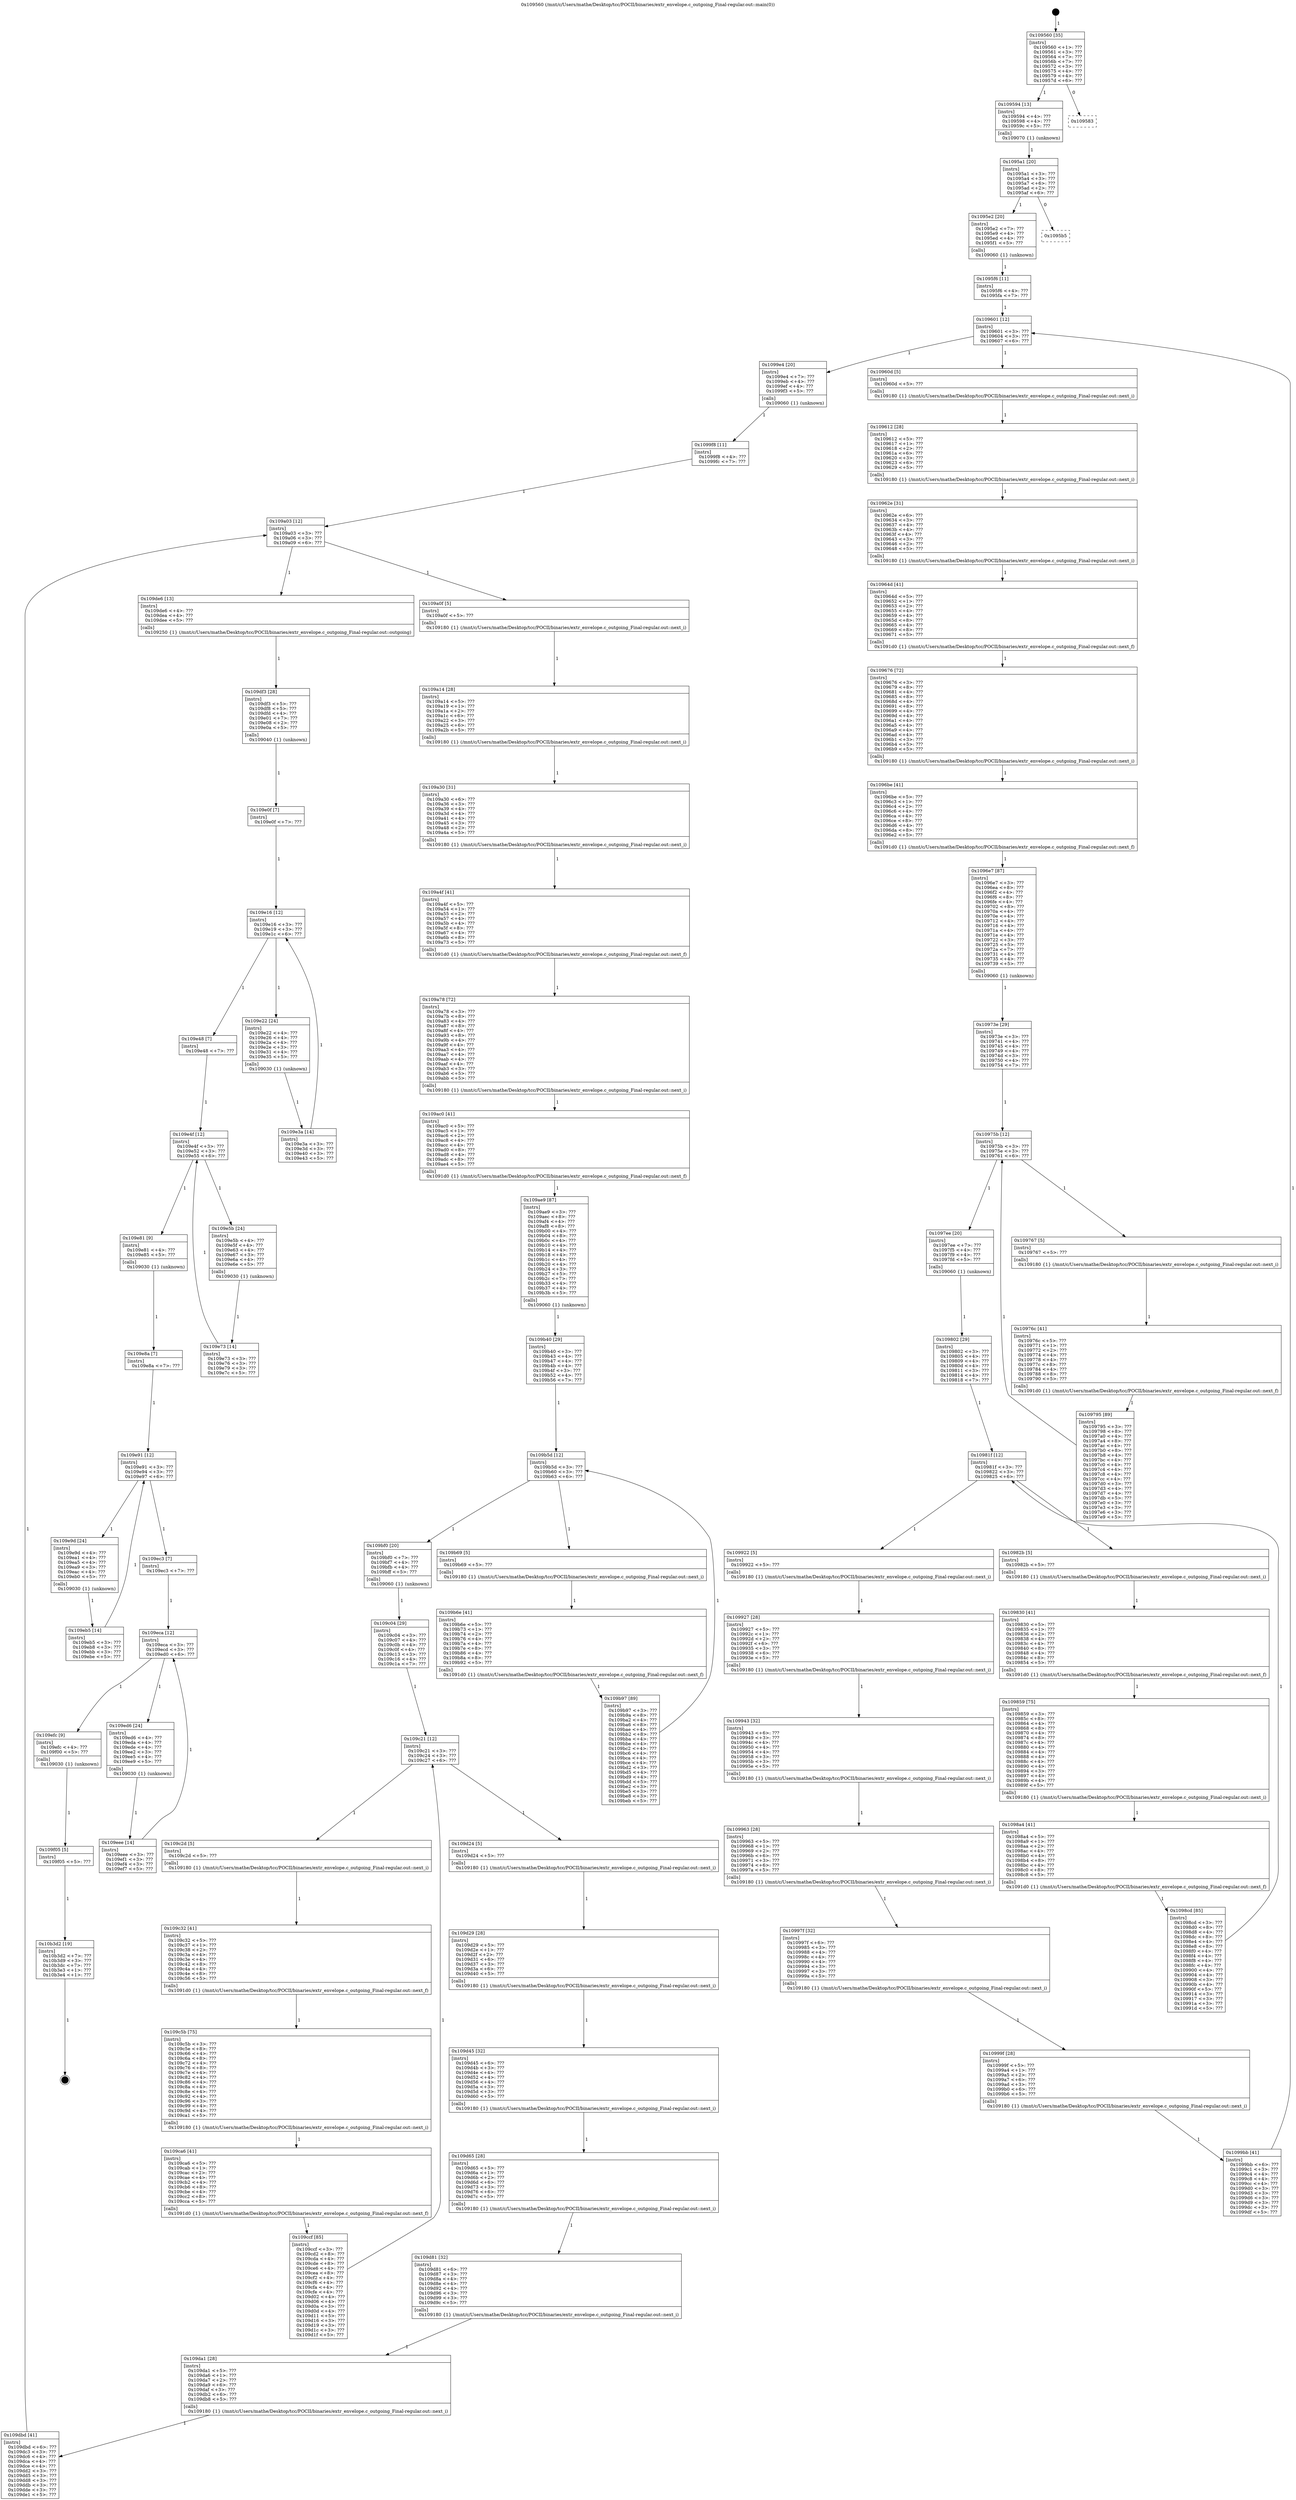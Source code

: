 digraph "0x109560" {
  label = "0x109560 (/mnt/c/Users/mathe/Desktop/tcc/POCII/binaries/extr_envelope.c_outgoing_Final-regular.out::main(0))"
  labelloc = "t"
  node[shape=record]

  Entry [label="",width=0.3,height=0.3,shape=circle,fillcolor=black,style=filled]
  "0x109560" [label="{
     0x109560 [35]\l
     | [instrs]\l
     &nbsp;&nbsp;0x109560 \<+1\>: ???\l
     &nbsp;&nbsp;0x109561 \<+3\>: ???\l
     &nbsp;&nbsp;0x109564 \<+7\>: ???\l
     &nbsp;&nbsp;0x10956b \<+7\>: ???\l
     &nbsp;&nbsp;0x109572 \<+3\>: ???\l
     &nbsp;&nbsp;0x109575 \<+4\>: ???\l
     &nbsp;&nbsp;0x109579 \<+4\>: ???\l
     &nbsp;&nbsp;0x10957d \<+6\>: ???\l
  }"]
  "0x109594" [label="{
     0x109594 [13]\l
     | [instrs]\l
     &nbsp;&nbsp;0x109594 \<+4\>: ???\l
     &nbsp;&nbsp;0x109598 \<+4\>: ???\l
     &nbsp;&nbsp;0x10959c \<+5\>: ???\l
     | [calls]\l
     &nbsp;&nbsp;0x109070 \{1\} (unknown)\l
  }"]
  "0x109583" [label="{
     0x109583\l
  }", style=dashed]
  "0x1095a1" [label="{
     0x1095a1 [20]\l
     | [instrs]\l
     &nbsp;&nbsp;0x1095a1 \<+3\>: ???\l
     &nbsp;&nbsp;0x1095a4 \<+3\>: ???\l
     &nbsp;&nbsp;0x1095a7 \<+6\>: ???\l
     &nbsp;&nbsp;0x1095ad \<+2\>: ???\l
     &nbsp;&nbsp;0x1095af \<+6\>: ???\l
  }"]
  "0x1095e2" [label="{
     0x1095e2 [20]\l
     | [instrs]\l
     &nbsp;&nbsp;0x1095e2 \<+7\>: ???\l
     &nbsp;&nbsp;0x1095e9 \<+4\>: ???\l
     &nbsp;&nbsp;0x1095ed \<+4\>: ???\l
     &nbsp;&nbsp;0x1095f1 \<+5\>: ???\l
     | [calls]\l
     &nbsp;&nbsp;0x109060 \{1\} (unknown)\l
  }"]
  "0x1095b5" [label="{
     0x1095b5\l
  }", style=dashed]
  "0x109601" [label="{
     0x109601 [12]\l
     | [instrs]\l
     &nbsp;&nbsp;0x109601 \<+3\>: ???\l
     &nbsp;&nbsp;0x109604 \<+3\>: ???\l
     &nbsp;&nbsp;0x109607 \<+6\>: ???\l
  }"]
  "0x1099e4" [label="{
     0x1099e4 [20]\l
     | [instrs]\l
     &nbsp;&nbsp;0x1099e4 \<+7\>: ???\l
     &nbsp;&nbsp;0x1099eb \<+4\>: ???\l
     &nbsp;&nbsp;0x1099ef \<+4\>: ???\l
     &nbsp;&nbsp;0x1099f3 \<+5\>: ???\l
     | [calls]\l
     &nbsp;&nbsp;0x109060 \{1\} (unknown)\l
  }"]
  "0x10960d" [label="{
     0x10960d [5]\l
     | [instrs]\l
     &nbsp;&nbsp;0x10960d \<+5\>: ???\l
     | [calls]\l
     &nbsp;&nbsp;0x109180 \{1\} (/mnt/c/Users/mathe/Desktop/tcc/POCII/binaries/extr_envelope.c_outgoing_Final-regular.out::next_i)\l
  }"]
  "0x109612" [label="{
     0x109612 [28]\l
     | [instrs]\l
     &nbsp;&nbsp;0x109612 \<+5\>: ???\l
     &nbsp;&nbsp;0x109617 \<+1\>: ???\l
     &nbsp;&nbsp;0x109618 \<+2\>: ???\l
     &nbsp;&nbsp;0x10961a \<+6\>: ???\l
     &nbsp;&nbsp;0x109620 \<+3\>: ???\l
     &nbsp;&nbsp;0x109623 \<+6\>: ???\l
     &nbsp;&nbsp;0x109629 \<+5\>: ???\l
     | [calls]\l
     &nbsp;&nbsp;0x109180 \{1\} (/mnt/c/Users/mathe/Desktop/tcc/POCII/binaries/extr_envelope.c_outgoing_Final-regular.out::next_i)\l
  }"]
  "0x10962e" [label="{
     0x10962e [31]\l
     | [instrs]\l
     &nbsp;&nbsp;0x10962e \<+6\>: ???\l
     &nbsp;&nbsp;0x109634 \<+3\>: ???\l
     &nbsp;&nbsp;0x109637 \<+4\>: ???\l
     &nbsp;&nbsp;0x10963b \<+4\>: ???\l
     &nbsp;&nbsp;0x10963f \<+4\>: ???\l
     &nbsp;&nbsp;0x109643 \<+3\>: ???\l
     &nbsp;&nbsp;0x109646 \<+2\>: ???\l
     &nbsp;&nbsp;0x109648 \<+5\>: ???\l
     | [calls]\l
     &nbsp;&nbsp;0x109180 \{1\} (/mnt/c/Users/mathe/Desktop/tcc/POCII/binaries/extr_envelope.c_outgoing_Final-regular.out::next_i)\l
  }"]
  "0x10964d" [label="{
     0x10964d [41]\l
     | [instrs]\l
     &nbsp;&nbsp;0x10964d \<+5\>: ???\l
     &nbsp;&nbsp;0x109652 \<+1\>: ???\l
     &nbsp;&nbsp;0x109653 \<+2\>: ???\l
     &nbsp;&nbsp;0x109655 \<+4\>: ???\l
     &nbsp;&nbsp;0x109659 \<+4\>: ???\l
     &nbsp;&nbsp;0x10965d \<+8\>: ???\l
     &nbsp;&nbsp;0x109665 \<+4\>: ???\l
     &nbsp;&nbsp;0x109669 \<+8\>: ???\l
     &nbsp;&nbsp;0x109671 \<+5\>: ???\l
     | [calls]\l
     &nbsp;&nbsp;0x1091d0 \{1\} (/mnt/c/Users/mathe/Desktop/tcc/POCII/binaries/extr_envelope.c_outgoing_Final-regular.out::next_f)\l
  }"]
  "0x109676" [label="{
     0x109676 [72]\l
     | [instrs]\l
     &nbsp;&nbsp;0x109676 \<+3\>: ???\l
     &nbsp;&nbsp;0x109679 \<+8\>: ???\l
     &nbsp;&nbsp;0x109681 \<+4\>: ???\l
     &nbsp;&nbsp;0x109685 \<+8\>: ???\l
     &nbsp;&nbsp;0x10968d \<+4\>: ???\l
     &nbsp;&nbsp;0x109691 \<+8\>: ???\l
     &nbsp;&nbsp;0x109699 \<+4\>: ???\l
     &nbsp;&nbsp;0x10969d \<+4\>: ???\l
     &nbsp;&nbsp;0x1096a1 \<+4\>: ???\l
     &nbsp;&nbsp;0x1096a5 \<+4\>: ???\l
     &nbsp;&nbsp;0x1096a9 \<+4\>: ???\l
     &nbsp;&nbsp;0x1096ad \<+4\>: ???\l
     &nbsp;&nbsp;0x1096b1 \<+3\>: ???\l
     &nbsp;&nbsp;0x1096b4 \<+5\>: ???\l
     &nbsp;&nbsp;0x1096b9 \<+5\>: ???\l
     | [calls]\l
     &nbsp;&nbsp;0x109180 \{1\} (/mnt/c/Users/mathe/Desktop/tcc/POCII/binaries/extr_envelope.c_outgoing_Final-regular.out::next_i)\l
  }"]
  "0x1096be" [label="{
     0x1096be [41]\l
     | [instrs]\l
     &nbsp;&nbsp;0x1096be \<+5\>: ???\l
     &nbsp;&nbsp;0x1096c3 \<+1\>: ???\l
     &nbsp;&nbsp;0x1096c4 \<+2\>: ???\l
     &nbsp;&nbsp;0x1096c6 \<+4\>: ???\l
     &nbsp;&nbsp;0x1096ca \<+4\>: ???\l
     &nbsp;&nbsp;0x1096ce \<+8\>: ???\l
     &nbsp;&nbsp;0x1096d6 \<+4\>: ???\l
     &nbsp;&nbsp;0x1096da \<+8\>: ???\l
     &nbsp;&nbsp;0x1096e2 \<+5\>: ???\l
     | [calls]\l
     &nbsp;&nbsp;0x1091d0 \{1\} (/mnt/c/Users/mathe/Desktop/tcc/POCII/binaries/extr_envelope.c_outgoing_Final-regular.out::next_f)\l
  }"]
  "0x1096e7" [label="{
     0x1096e7 [87]\l
     | [instrs]\l
     &nbsp;&nbsp;0x1096e7 \<+3\>: ???\l
     &nbsp;&nbsp;0x1096ea \<+8\>: ???\l
     &nbsp;&nbsp;0x1096f2 \<+4\>: ???\l
     &nbsp;&nbsp;0x1096f6 \<+8\>: ???\l
     &nbsp;&nbsp;0x1096fe \<+4\>: ???\l
     &nbsp;&nbsp;0x109702 \<+8\>: ???\l
     &nbsp;&nbsp;0x10970a \<+4\>: ???\l
     &nbsp;&nbsp;0x10970e \<+4\>: ???\l
     &nbsp;&nbsp;0x109712 \<+4\>: ???\l
     &nbsp;&nbsp;0x109716 \<+4\>: ???\l
     &nbsp;&nbsp;0x10971a \<+4\>: ???\l
     &nbsp;&nbsp;0x10971e \<+4\>: ???\l
     &nbsp;&nbsp;0x109722 \<+3\>: ???\l
     &nbsp;&nbsp;0x109725 \<+5\>: ???\l
     &nbsp;&nbsp;0x10972a \<+7\>: ???\l
     &nbsp;&nbsp;0x109731 \<+4\>: ???\l
     &nbsp;&nbsp;0x109735 \<+4\>: ???\l
     &nbsp;&nbsp;0x109739 \<+5\>: ???\l
     | [calls]\l
     &nbsp;&nbsp;0x109060 \{1\} (unknown)\l
  }"]
  "0x10975b" [label="{
     0x10975b [12]\l
     | [instrs]\l
     &nbsp;&nbsp;0x10975b \<+3\>: ???\l
     &nbsp;&nbsp;0x10975e \<+3\>: ???\l
     &nbsp;&nbsp;0x109761 \<+6\>: ???\l
  }"]
  "0x1097ee" [label="{
     0x1097ee [20]\l
     | [instrs]\l
     &nbsp;&nbsp;0x1097ee \<+7\>: ???\l
     &nbsp;&nbsp;0x1097f5 \<+4\>: ???\l
     &nbsp;&nbsp;0x1097f9 \<+4\>: ???\l
     &nbsp;&nbsp;0x1097fd \<+5\>: ???\l
     | [calls]\l
     &nbsp;&nbsp;0x109060 \{1\} (unknown)\l
  }"]
  "0x109767" [label="{
     0x109767 [5]\l
     | [instrs]\l
     &nbsp;&nbsp;0x109767 \<+5\>: ???\l
     | [calls]\l
     &nbsp;&nbsp;0x109180 \{1\} (/mnt/c/Users/mathe/Desktop/tcc/POCII/binaries/extr_envelope.c_outgoing_Final-regular.out::next_i)\l
  }"]
  "0x10976c" [label="{
     0x10976c [41]\l
     | [instrs]\l
     &nbsp;&nbsp;0x10976c \<+5\>: ???\l
     &nbsp;&nbsp;0x109771 \<+1\>: ???\l
     &nbsp;&nbsp;0x109772 \<+2\>: ???\l
     &nbsp;&nbsp;0x109774 \<+4\>: ???\l
     &nbsp;&nbsp;0x109778 \<+4\>: ???\l
     &nbsp;&nbsp;0x10977c \<+8\>: ???\l
     &nbsp;&nbsp;0x109784 \<+4\>: ???\l
     &nbsp;&nbsp;0x109788 \<+8\>: ???\l
     &nbsp;&nbsp;0x109790 \<+5\>: ???\l
     | [calls]\l
     &nbsp;&nbsp;0x1091d0 \{1\} (/mnt/c/Users/mathe/Desktop/tcc/POCII/binaries/extr_envelope.c_outgoing_Final-regular.out::next_f)\l
  }"]
  "0x109795" [label="{
     0x109795 [89]\l
     | [instrs]\l
     &nbsp;&nbsp;0x109795 \<+3\>: ???\l
     &nbsp;&nbsp;0x109798 \<+8\>: ???\l
     &nbsp;&nbsp;0x1097a0 \<+4\>: ???\l
     &nbsp;&nbsp;0x1097a4 \<+8\>: ???\l
     &nbsp;&nbsp;0x1097ac \<+4\>: ???\l
     &nbsp;&nbsp;0x1097b0 \<+8\>: ???\l
     &nbsp;&nbsp;0x1097b8 \<+4\>: ???\l
     &nbsp;&nbsp;0x1097bc \<+4\>: ???\l
     &nbsp;&nbsp;0x1097c0 \<+4\>: ???\l
     &nbsp;&nbsp;0x1097c4 \<+4\>: ???\l
     &nbsp;&nbsp;0x1097c8 \<+4\>: ???\l
     &nbsp;&nbsp;0x1097cc \<+4\>: ???\l
     &nbsp;&nbsp;0x1097d0 \<+3\>: ???\l
     &nbsp;&nbsp;0x1097d3 \<+4\>: ???\l
     &nbsp;&nbsp;0x1097d7 \<+4\>: ???\l
     &nbsp;&nbsp;0x1097db \<+5\>: ???\l
     &nbsp;&nbsp;0x1097e0 \<+3\>: ???\l
     &nbsp;&nbsp;0x1097e3 \<+3\>: ???\l
     &nbsp;&nbsp;0x1097e6 \<+3\>: ???\l
     &nbsp;&nbsp;0x1097e9 \<+5\>: ???\l
  }"]
  "0x10973e" [label="{
     0x10973e [29]\l
     | [instrs]\l
     &nbsp;&nbsp;0x10973e \<+3\>: ???\l
     &nbsp;&nbsp;0x109741 \<+4\>: ???\l
     &nbsp;&nbsp;0x109745 \<+4\>: ???\l
     &nbsp;&nbsp;0x109749 \<+4\>: ???\l
     &nbsp;&nbsp;0x10974d \<+3\>: ???\l
     &nbsp;&nbsp;0x109750 \<+4\>: ???\l
     &nbsp;&nbsp;0x109754 \<+7\>: ???\l
  }"]
  "0x10981f" [label="{
     0x10981f [12]\l
     | [instrs]\l
     &nbsp;&nbsp;0x10981f \<+3\>: ???\l
     &nbsp;&nbsp;0x109822 \<+3\>: ???\l
     &nbsp;&nbsp;0x109825 \<+6\>: ???\l
  }"]
  "0x109922" [label="{
     0x109922 [5]\l
     | [instrs]\l
     &nbsp;&nbsp;0x109922 \<+5\>: ???\l
     | [calls]\l
     &nbsp;&nbsp;0x109180 \{1\} (/mnt/c/Users/mathe/Desktop/tcc/POCII/binaries/extr_envelope.c_outgoing_Final-regular.out::next_i)\l
  }"]
  "0x10982b" [label="{
     0x10982b [5]\l
     | [instrs]\l
     &nbsp;&nbsp;0x10982b \<+5\>: ???\l
     | [calls]\l
     &nbsp;&nbsp;0x109180 \{1\} (/mnt/c/Users/mathe/Desktop/tcc/POCII/binaries/extr_envelope.c_outgoing_Final-regular.out::next_i)\l
  }"]
  "0x109830" [label="{
     0x109830 [41]\l
     | [instrs]\l
     &nbsp;&nbsp;0x109830 \<+5\>: ???\l
     &nbsp;&nbsp;0x109835 \<+1\>: ???\l
     &nbsp;&nbsp;0x109836 \<+2\>: ???\l
     &nbsp;&nbsp;0x109838 \<+4\>: ???\l
     &nbsp;&nbsp;0x10983c \<+4\>: ???\l
     &nbsp;&nbsp;0x109840 \<+8\>: ???\l
     &nbsp;&nbsp;0x109848 \<+4\>: ???\l
     &nbsp;&nbsp;0x10984c \<+8\>: ???\l
     &nbsp;&nbsp;0x109854 \<+5\>: ???\l
     | [calls]\l
     &nbsp;&nbsp;0x1091d0 \{1\} (/mnt/c/Users/mathe/Desktop/tcc/POCII/binaries/extr_envelope.c_outgoing_Final-regular.out::next_f)\l
  }"]
  "0x109859" [label="{
     0x109859 [75]\l
     | [instrs]\l
     &nbsp;&nbsp;0x109859 \<+3\>: ???\l
     &nbsp;&nbsp;0x10985c \<+8\>: ???\l
     &nbsp;&nbsp;0x109864 \<+4\>: ???\l
     &nbsp;&nbsp;0x109868 \<+8\>: ???\l
     &nbsp;&nbsp;0x109870 \<+4\>: ???\l
     &nbsp;&nbsp;0x109874 \<+8\>: ???\l
     &nbsp;&nbsp;0x10987c \<+4\>: ???\l
     &nbsp;&nbsp;0x109880 \<+4\>: ???\l
     &nbsp;&nbsp;0x109884 \<+4\>: ???\l
     &nbsp;&nbsp;0x109888 \<+4\>: ???\l
     &nbsp;&nbsp;0x10988c \<+4\>: ???\l
     &nbsp;&nbsp;0x109890 \<+4\>: ???\l
     &nbsp;&nbsp;0x109894 \<+3\>: ???\l
     &nbsp;&nbsp;0x109897 \<+4\>: ???\l
     &nbsp;&nbsp;0x10989b \<+4\>: ???\l
     &nbsp;&nbsp;0x10989f \<+5\>: ???\l
     | [calls]\l
     &nbsp;&nbsp;0x109180 \{1\} (/mnt/c/Users/mathe/Desktop/tcc/POCII/binaries/extr_envelope.c_outgoing_Final-regular.out::next_i)\l
  }"]
  "0x1098a4" [label="{
     0x1098a4 [41]\l
     | [instrs]\l
     &nbsp;&nbsp;0x1098a4 \<+5\>: ???\l
     &nbsp;&nbsp;0x1098a9 \<+1\>: ???\l
     &nbsp;&nbsp;0x1098aa \<+2\>: ???\l
     &nbsp;&nbsp;0x1098ac \<+4\>: ???\l
     &nbsp;&nbsp;0x1098b0 \<+4\>: ???\l
     &nbsp;&nbsp;0x1098b4 \<+8\>: ???\l
     &nbsp;&nbsp;0x1098bc \<+4\>: ???\l
     &nbsp;&nbsp;0x1098c0 \<+8\>: ???\l
     &nbsp;&nbsp;0x1098c8 \<+5\>: ???\l
     | [calls]\l
     &nbsp;&nbsp;0x1091d0 \{1\} (/mnt/c/Users/mathe/Desktop/tcc/POCII/binaries/extr_envelope.c_outgoing_Final-regular.out::next_f)\l
  }"]
  "0x1098cd" [label="{
     0x1098cd [85]\l
     | [instrs]\l
     &nbsp;&nbsp;0x1098cd \<+3\>: ???\l
     &nbsp;&nbsp;0x1098d0 \<+8\>: ???\l
     &nbsp;&nbsp;0x1098d8 \<+4\>: ???\l
     &nbsp;&nbsp;0x1098dc \<+8\>: ???\l
     &nbsp;&nbsp;0x1098e4 \<+4\>: ???\l
     &nbsp;&nbsp;0x1098e8 \<+8\>: ???\l
     &nbsp;&nbsp;0x1098f0 \<+4\>: ???\l
     &nbsp;&nbsp;0x1098f4 \<+4\>: ???\l
     &nbsp;&nbsp;0x1098f8 \<+4\>: ???\l
     &nbsp;&nbsp;0x1098fc \<+4\>: ???\l
     &nbsp;&nbsp;0x109900 \<+4\>: ???\l
     &nbsp;&nbsp;0x109904 \<+4\>: ???\l
     &nbsp;&nbsp;0x109908 \<+3\>: ???\l
     &nbsp;&nbsp;0x10990b \<+4\>: ???\l
     &nbsp;&nbsp;0x10990f \<+5\>: ???\l
     &nbsp;&nbsp;0x109914 \<+3\>: ???\l
     &nbsp;&nbsp;0x109917 \<+3\>: ???\l
     &nbsp;&nbsp;0x10991a \<+3\>: ???\l
     &nbsp;&nbsp;0x10991d \<+5\>: ???\l
  }"]
  "0x109802" [label="{
     0x109802 [29]\l
     | [instrs]\l
     &nbsp;&nbsp;0x109802 \<+3\>: ???\l
     &nbsp;&nbsp;0x109805 \<+4\>: ???\l
     &nbsp;&nbsp;0x109809 \<+4\>: ???\l
     &nbsp;&nbsp;0x10980d \<+4\>: ???\l
     &nbsp;&nbsp;0x109811 \<+3\>: ???\l
     &nbsp;&nbsp;0x109814 \<+4\>: ???\l
     &nbsp;&nbsp;0x109818 \<+7\>: ???\l
  }"]
  "0x109927" [label="{
     0x109927 [28]\l
     | [instrs]\l
     &nbsp;&nbsp;0x109927 \<+5\>: ???\l
     &nbsp;&nbsp;0x10992c \<+1\>: ???\l
     &nbsp;&nbsp;0x10992d \<+2\>: ???\l
     &nbsp;&nbsp;0x10992f \<+6\>: ???\l
     &nbsp;&nbsp;0x109935 \<+3\>: ???\l
     &nbsp;&nbsp;0x109938 \<+6\>: ???\l
     &nbsp;&nbsp;0x10993e \<+5\>: ???\l
     | [calls]\l
     &nbsp;&nbsp;0x109180 \{1\} (/mnt/c/Users/mathe/Desktop/tcc/POCII/binaries/extr_envelope.c_outgoing_Final-regular.out::next_i)\l
  }"]
  "0x109943" [label="{
     0x109943 [32]\l
     | [instrs]\l
     &nbsp;&nbsp;0x109943 \<+6\>: ???\l
     &nbsp;&nbsp;0x109949 \<+3\>: ???\l
     &nbsp;&nbsp;0x10994c \<+4\>: ???\l
     &nbsp;&nbsp;0x109950 \<+4\>: ???\l
     &nbsp;&nbsp;0x109954 \<+4\>: ???\l
     &nbsp;&nbsp;0x109958 \<+3\>: ???\l
     &nbsp;&nbsp;0x10995b \<+3\>: ???\l
     &nbsp;&nbsp;0x10995e \<+5\>: ???\l
     | [calls]\l
     &nbsp;&nbsp;0x109180 \{1\} (/mnt/c/Users/mathe/Desktop/tcc/POCII/binaries/extr_envelope.c_outgoing_Final-regular.out::next_i)\l
  }"]
  "0x109963" [label="{
     0x109963 [28]\l
     | [instrs]\l
     &nbsp;&nbsp;0x109963 \<+5\>: ???\l
     &nbsp;&nbsp;0x109968 \<+1\>: ???\l
     &nbsp;&nbsp;0x109969 \<+2\>: ???\l
     &nbsp;&nbsp;0x10996b \<+6\>: ???\l
     &nbsp;&nbsp;0x109971 \<+3\>: ???\l
     &nbsp;&nbsp;0x109974 \<+6\>: ???\l
     &nbsp;&nbsp;0x10997a \<+5\>: ???\l
     | [calls]\l
     &nbsp;&nbsp;0x109180 \{1\} (/mnt/c/Users/mathe/Desktop/tcc/POCII/binaries/extr_envelope.c_outgoing_Final-regular.out::next_i)\l
  }"]
  "0x10997f" [label="{
     0x10997f [32]\l
     | [instrs]\l
     &nbsp;&nbsp;0x10997f \<+6\>: ???\l
     &nbsp;&nbsp;0x109985 \<+3\>: ???\l
     &nbsp;&nbsp;0x109988 \<+4\>: ???\l
     &nbsp;&nbsp;0x10998c \<+4\>: ???\l
     &nbsp;&nbsp;0x109990 \<+4\>: ???\l
     &nbsp;&nbsp;0x109994 \<+3\>: ???\l
     &nbsp;&nbsp;0x109997 \<+3\>: ???\l
     &nbsp;&nbsp;0x10999a \<+5\>: ???\l
     | [calls]\l
     &nbsp;&nbsp;0x109180 \{1\} (/mnt/c/Users/mathe/Desktop/tcc/POCII/binaries/extr_envelope.c_outgoing_Final-regular.out::next_i)\l
  }"]
  "0x10999f" [label="{
     0x10999f [28]\l
     | [instrs]\l
     &nbsp;&nbsp;0x10999f \<+5\>: ???\l
     &nbsp;&nbsp;0x1099a4 \<+1\>: ???\l
     &nbsp;&nbsp;0x1099a5 \<+2\>: ???\l
     &nbsp;&nbsp;0x1099a7 \<+6\>: ???\l
     &nbsp;&nbsp;0x1099ad \<+3\>: ???\l
     &nbsp;&nbsp;0x1099b0 \<+6\>: ???\l
     &nbsp;&nbsp;0x1099b6 \<+5\>: ???\l
     | [calls]\l
     &nbsp;&nbsp;0x109180 \{1\} (/mnt/c/Users/mathe/Desktop/tcc/POCII/binaries/extr_envelope.c_outgoing_Final-regular.out::next_i)\l
  }"]
  "0x1099bb" [label="{
     0x1099bb [41]\l
     | [instrs]\l
     &nbsp;&nbsp;0x1099bb \<+6\>: ???\l
     &nbsp;&nbsp;0x1099c1 \<+3\>: ???\l
     &nbsp;&nbsp;0x1099c4 \<+4\>: ???\l
     &nbsp;&nbsp;0x1099c8 \<+4\>: ???\l
     &nbsp;&nbsp;0x1099cc \<+4\>: ???\l
     &nbsp;&nbsp;0x1099d0 \<+3\>: ???\l
     &nbsp;&nbsp;0x1099d3 \<+3\>: ???\l
     &nbsp;&nbsp;0x1099d6 \<+3\>: ???\l
     &nbsp;&nbsp;0x1099d9 \<+3\>: ???\l
     &nbsp;&nbsp;0x1099dc \<+3\>: ???\l
     &nbsp;&nbsp;0x1099df \<+5\>: ???\l
  }"]
  "0x1095f6" [label="{
     0x1095f6 [11]\l
     | [instrs]\l
     &nbsp;&nbsp;0x1095f6 \<+4\>: ???\l
     &nbsp;&nbsp;0x1095fa \<+7\>: ???\l
  }"]
  "0x109a03" [label="{
     0x109a03 [12]\l
     | [instrs]\l
     &nbsp;&nbsp;0x109a03 \<+3\>: ???\l
     &nbsp;&nbsp;0x109a06 \<+3\>: ???\l
     &nbsp;&nbsp;0x109a09 \<+6\>: ???\l
  }"]
  "0x109de6" [label="{
     0x109de6 [13]\l
     | [instrs]\l
     &nbsp;&nbsp;0x109de6 \<+4\>: ???\l
     &nbsp;&nbsp;0x109dea \<+4\>: ???\l
     &nbsp;&nbsp;0x109dee \<+5\>: ???\l
     | [calls]\l
     &nbsp;&nbsp;0x109250 \{1\} (/mnt/c/Users/mathe/Desktop/tcc/POCII/binaries/extr_envelope.c_outgoing_Final-regular.out::outgoing)\l
  }"]
  "0x109a0f" [label="{
     0x109a0f [5]\l
     | [instrs]\l
     &nbsp;&nbsp;0x109a0f \<+5\>: ???\l
     | [calls]\l
     &nbsp;&nbsp;0x109180 \{1\} (/mnt/c/Users/mathe/Desktop/tcc/POCII/binaries/extr_envelope.c_outgoing_Final-regular.out::next_i)\l
  }"]
  "0x109a14" [label="{
     0x109a14 [28]\l
     | [instrs]\l
     &nbsp;&nbsp;0x109a14 \<+5\>: ???\l
     &nbsp;&nbsp;0x109a19 \<+1\>: ???\l
     &nbsp;&nbsp;0x109a1a \<+2\>: ???\l
     &nbsp;&nbsp;0x109a1c \<+6\>: ???\l
     &nbsp;&nbsp;0x109a22 \<+3\>: ???\l
     &nbsp;&nbsp;0x109a25 \<+6\>: ???\l
     &nbsp;&nbsp;0x109a2b \<+5\>: ???\l
     | [calls]\l
     &nbsp;&nbsp;0x109180 \{1\} (/mnt/c/Users/mathe/Desktop/tcc/POCII/binaries/extr_envelope.c_outgoing_Final-regular.out::next_i)\l
  }"]
  "0x109a30" [label="{
     0x109a30 [31]\l
     | [instrs]\l
     &nbsp;&nbsp;0x109a30 \<+6\>: ???\l
     &nbsp;&nbsp;0x109a36 \<+3\>: ???\l
     &nbsp;&nbsp;0x109a39 \<+4\>: ???\l
     &nbsp;&nbsp;0x109a3d \<+4\>: ???\l
     &nbsp;&nbsp;0x109a41 \<+4\>: ???\l
     &nbsp;&nbsp;0x109a45 \<+3\>: ???\l
     &nbsp;&nbsp;0x109a48 \<+2\>: ???\l
     &nbsp;&nbsp;0x109a4a \<+5\>: ???\l
     | [calls]\l
     &nbsp;&nbsp;0x109180 \{1\} (/mnt/c/Users/mathe/Desktop/tcc/POCII/binaries/extr_envelope.c_outgoing_Final-regular.out::next_i)\l
  }"]
  "0x109a4f" [label="{
     0x109a4f [41]\l
     | [instrs]\l
     &nbsp;&nbsp;0x109a4f \<+5\>: ???\l
     &nbsp;&nbsp;0x109a54 \<+1\>: ???\l
     &nbsp;&nbsp;0x109a55 \<+2\>: ???\l
     &nbsp;&nbsp;0x109a57 \<+4\>: ???\l
     &nbsp;&nbsp;0x109a5b \<+4\>: ???\l
     &nbsp;&nbsp;0x109a5f \<+8\>: ???\l
     &nbsp;&nbsp;0x109a67 \<+4\>: ???\l
     &nbsp;&nbsp;0x109a6b \<+8\>: ???\l
     &nbsp;&nbsp;0x109a73 \<+5\>: ???\l
     | [calls]\l
     &nbsp;&nbsp;0x1091d0 \{1\} (/mnt/c/Users/mathe/Desktop/tcc/POCII/binaries/extr_envelope.c_outgoing_Final-regular.out::next_f)\l
  }"]
  "0x109a78" [label="{
     0x109a78 [72]\l
     | [instrs]\l
     &nbsp;&nbsp;0x109a78 \<+3\>: ???\l
     &nbsp;&nbsp;0x109a7b \<+8\>: ???\l
     &nbsp;&nbsp;0x109a83 \<+4\>: ???\l
     &nbsp;&nbsp;0x109a87 \<+8\>: ???\l
     &nbsp;&nbsp;0x109a8f \<+4\>: ???\l
     &nbsp;&nbsp;0x109a93 \<+8\>: ???\l
     &nbsp;&nbsp;0x109a9b \<+4\>: ???\l
     &nbsp;&nbsp;0x109a9f \<+4\>: ???\l
     &nbsp;&nbsp;0x109aa3 \<+4\>: ???\l
     &nbsp;&nbsp;0x109aa7 \<+4\>: ???\l
     &nbsp;&nbsp;0x109aab \<+4\>: ???\l
     &nbsp;&nbsp;0x109aaf \<+4\>: ???\l
     &nbsp;&nbsp;0x109ab3 \<+3\>: ???\l
     &nbsp;&nbsp;0x109ab6 \<+5\>: ???\l
     &nbsp;&nbsp;0x109abb \<+5\>: ???\l
     | [calls]\l
     &nbsp;&nbsp;0x109180 \{1\} (/mnt/c/Users/mathe/Desktop/tcc/POCII/binaries/extr_envelope.c_outgoing_Final-regular.out::next_i)\l
  }"]
  "0x109ac0" [label="{
     0x109ac0 [41]\l
     | [instrs]\l
     &nbsp;&nbsp;0x109ac0 \<+5\>: ???\l
     &nbsp;&nbsp;0x109ac5 \<+1\>: ???\l
     &nbsp;&nbsp;0x109ac6 \<+2\>: ???\l
     &nbsp;&nbsp;0x109ac8 \<+4\>: ???\l
     &nbsp;&nbsp;0x109acc \<+4\>: ???\l
     &nbsp;&nbsp;0x109ad0 \<+8\>: ???\l
     &nbsp;&nbsp;0x109ad8 \<+4\>: ???\l
     &nbsp;&nbsp;0x109adc \<+8\>: ???\l
     &nbsp;&nbsp;0x109ae4 \<+5\>: ???\l
     | [calls]\l
     &nbsp;&nbsp;0x1091d0 \{1\} (/mnt/c/Users/mathe/Desktop/tcc/POCII/binaries/extr_envelope.c_outgoing_Final-regular.out::next_f)\l
  }"]
  "0x109ae9" [label="{
     0x109ae9 [87]\l
     | [instrs]\l
     &nbsp;&nbsp;0x109ae9 \<+3\>: ???\l
     &nbsp;&nbsp;0x109aec \<+8\>: ???\l
     &nbsp;&nbsp;0x109af4 \<+4\>: ???\l
     &nbsp;&nbsp;0x109af8 \<+8\>: ???\l
     &nbsp;&nbsp;0x109b00 \<+4\>: ???\l
     &nbsp;&nbsp;0x109b04 \<+8\>: ???\l
     &nbsp;&nbsp;0x109b0c \<+4\>: ???\l
     &nbsp;&nbsp;0x109b10 \<+4\>: ???\l
     &nbsp;&nbsp;0x109b14 \<+4\>: ???\l
     &nbsp;&nbsp;0x109b18 \<+4\>: ???\l
     &nbsp;&nbsp;0x109b1c \<+4\>: ???\l
     &nbsp;&nbsp;0x109b20 \<+4\>: ???\l
     &nbsp;&nbsp;0x109b24 \<+3\>: ???\l
     &nbsp;&nbsp;0x109b27 \<+5\>: ???\l
     &nbsp;&nbsp;0x109b2c \<+7\>: ???\l
     &nbsp;&nbsp;0x109b33 \<+4\>: ???\l
     &nbsp;&nbsp;0x109b37 \<+4\>: ???\l
     &nbsp;&nbsp;0x109b3b \<+5\>: ???\l
     | [calls]\l
     &nbsp;&nbsp;0x109060 \{1\} (unknown)\l
  }"]
  "0x109b5d" [label="{
     0x109b5d [12]\l
     | [instrs]\l
     &nbsp;&nbsp;0x109b5d \<+3\>: ???\l
     &nbsp;&nbsp;0x109b60 \<+3\>: ???\l
     &nbsp;&nbsp;0x109b63 \<+6\>: ???\l
  }"]
  "0x109bf0" [label="{
     0x109bf0 [20]\l
     | [instrs]\l
     &nbsp;&nbsp;0x109bf0 \<+7\>: ???\l
     &nbsp;&nbsp;0x109bf7 \<+4\>: ???\l
     &nbsp;&nbsp;0x109bfb \<+4\>: ???\l
     &nbsp;&nbsp;0x109bff \<+5\>: ???\l
     | [calls]\l
     &nbsp;&nbsp;0x109060 \{1\} (unknown)\l
  }"]
  "0x109b69" [label="{
     0x109b69 [5]\l
     | [instrs]\l
     &nbsp;&nbsp;0x109b69 \<+5\>: ???\l
     | [calls]\l
     &nbsp;&nbsp;0x109180 \{1\} (/mnt/c/Users/mathe/Desktop/tcc/POCII/binaries/extr_envelope.c_outgoing_Final-regular.out::next_i)\l
  }"]
  "0x109b6e" [label="{
     0x109b6e [41]\l
     | [instrs]\l
     &nbsp;&nbsp;0x109b6e \<+5\>: ???\l
     &nbsp;&nbsp;0x109b73 \<+1\>: ???\l
     &nbsp;&nbsp;0x109b74 \<+2\>: ???\l
     &nbsp;&nbsp;0x109b76 \<+4\>: ???\l
     &nbsp;&nbsp;0x109b7a \<+4\>: ???\l
     &nbsp;&nbsp;0x109b7e \<+8\>: ???\l
     &nbsp;&nbsp;0x109b86 \<+4\>: ???\l
     &nbsp;&nbsp;0x109b8a \<+8\>: ???\l
     &nbsp;&nbsp;0x109b92 \<+5\>: ???\l
     | [calls]\l
     &nbsp;&nbsp;0x1091d0 \{1\} (/mnt/c/Users/mathe/Desktop/tcc/POCII/binaries/extr_envelope.c_outgoing_Final-regular.out::next_f)\l
  }"]
  "0x109b97" [label="{
     0x109b97 [89]\l
     | [instrs]\l
     &nbsp;&nbsp;0x109b97 \<+3\>: ???\l
     &nbsp;&nbsp;0x109b9a \<+8\>: ???\l
     &nbsp;&nbsp;0x109ba2 \<+4\>: ???\l
     &nbsp;&nbsp;0x109ba6 \<+8\>: ???\l
     &nbsp;&nbsp;0x109bae \<+4\>: ???\l
     &nbsp;&nbsp;0x109bb2 \<+8\>: ???\l
     &nbsp;&nbsp;0x109bba \<+4\>: ???\l
     &nbsp;&nbsp;0x109bbe \<+4\>: ???\l
     &nbsp;&nbsp;0x109bc2 \<+4\>: ???\l
     &nbsp;&nbsp;0x109bc6 \<+4\>: ???\l
     &nbsp;&nbsp;0x109bca \<+4\>: ???\l
     &nbsp;&nbsp;0x109bce \<+4\>: ???\l
     &nbsp;&nbsp;0x109bd2 \<+3\>: ???\l
     &nbsp;&nbsp;0x109bd5 \<+4\>: ???\l
     &nbsp;&nbsp;0x109bd9 \<+4\>: ???\l
     &nbsp;&nbsp;0x109bdd \<+5\>: ???\l
     &nbsp;&nbsp;0x109be2 \<+3\>: ???\l
     &nbsp;&nbsp;0x109be5 \<+3\>: ???\l
     &nbsp;&nbsp;0x109be8 \<+3\>: ???\l
     &nbsp;&nbsp;0x109beb \<+5\>: ???\l
  }"]
  "0x109b40" [label="{
     0x109b40 [29]\l
     | [instrs]\l
     &nbsp;&nbsp;0x109b40 \<+3\>: ???\l
     &nbsp;&nbsp;0x109b43 \<+4\>: ???\l
     &nbsp;&nbsp;0x109b47 \<+4\>: ???\l
     &nbsp;&nbsp;0x109b4b \<+4\>: ???\l
     &nbsp;&nbsp;0x109b4f \<+3\>: ???\l
     &nbsp;&nbsp;0x109b52 \<+4\>: ???\l
     &nbsp;&nbsp;0x109b56 \<+7\>: ???\l
  }"]
  "0x109c21" [label="{
     0x109c21 [12]\l
     | [instrs]\l
     &nbsp;&nbsp;0x109c21 \<+3\>: ???\l
     &nbsp;&nbsp;0x109c24 \<+3\>: ???\l
     &nbsp;&nbsp;0x109c27 \<+6\>: ???\l
  }"]
  "0x109d24" [label="{
     0x109d24 [5]\l
     | [instrs]\l
     &nbsp;&nbsp;0x109d24 \<+5\>: ???\l
     | [calls]\l
     &nbsp;&nbsp;0x109180 \{1\} (/mnt/c/Users/mathe/Desktop/tcc/POCII/binaries/extr_envelope.c_outgoing_Final-regular.out::next_i)\l
  }"]
  "0x109c2d" [label="{
     0x109c2d [5]\l
     | [instrs]\l
     &nbsp;&nbsp;0x109c2d \<+5\>: ???\l
     | [calls]\l
     &nbsp;&nbsp;0x109180 \{1\} (/mnt/c/Users/mathe/Desktop/tcc/POCII/binaries/extr_envelope.c_outgoing_Final-regular.out::next_i)\l
  }"]
  "0x109c32" [label="{
     0x109c32 [41]\l
     | [instrs]\l
     &nbsp;&nbsp;0x109c32 \<+5\>: ???\l
     &nbsp;&nbsp;0x109c37 \<+1\>: ???\l
     &nbsp;&nbsp;0x109c38 \<+2\>: ???\l
     &nbsp;&nbsp;0x109c3a \<+4\>: ???\l
     &nbsp;&nbsp;0x109c3e \<+4\>: ???\l
     &nbsp;&nbsp;0x109c42 \<+8\>: ???\l
     &nbsp;&nbsp;0x109c4a \<+4\>: ???\l
     &nbsp;&nbsp;0x109c4e \<+8\>: ???\l
     &nbsp;&nbsp;0x109c56 \<+5\>: ???\l
     | [calls]\l
     &nbsp;&nbsp;0x1091d0 \{1\} (/mnt/c/Users/mathe/Desktop/tcc/POCII/binaries/extr_envelope.c_outgoing_Final-regular.out::next_f)\l
  }"]
  "0x109c5b" [label="{
     0x109c5b [75]\l
     | [instrs]\l
     &nbsp;&nbsp;0x109c5b \<+3\>: ???\l
     &nbsp;&nbsp;0x109c5e \<+8\>: ???\l
     &nbsp;&nbsp;0x109c66 \<+4\>: ???\l
     &nbsp;&nbsp;0x109c6a \<+8\>: ???\l
     &nbsp;&nbsp;0x109c72 \<+4\>: ???\l
     &nbsp;&nbsp;0x109c76 \<+8\>: ???\l
     &nbsp;&nbsp;0x109c7e \<+4\>: ???\l
     &nbsp;&nbsp;0x109c82 \<+4\>: ???\l
     &nbsp;&nbsp;0x109c86 \<+4\>: ???\l
     &nbsp;&nbsp;0x109c8a \<+4\>: ???\l
     &nbsp;&nbsp;0x109c8e \<+4\>: ???\l
     &nbsp;&nbsp;0x109c92 \<+4\>: ???\l
     &nbsp;&nbsp;0x109c96 \<+3\>: ???\l
     &nbsp;&nbsp;0x109c99 \<+4\>: ???\l
     &nbsp;&nbsp;0x109c9d \<+4\>: ???\l
     &nbsp;&nbsp;0x109ca1 \<+5\>: ???\l
     | [calls]\l
     &nbsp;&nbsp;0x109180 \{1\} (/mnt/c/Users/mathe/Desktop/tcc/POCII/binaries/extr_envelope.c_outgoing_Final-regular.out::next_i)\l
  }"]
  "0x109ca6" [label="{
     0x109ca6 [41]\l
     | [instrs]\l
     &nbsp;&nbsp;0x109ca6 \<+5\>: ???\l
     &nbsp;&nbsp;0x109cab \<+1\>: ???\l
     &nbsp;&nbsp;0x109cac \<+2\>: ???\l
     &nbsp;&nbsp;0x109cae \<+4\>: ???\l
     &nbsp;&nbsp;0x109cb2 \<+4\>: ???\l
     &nbsp;&nbsp;0x109cb6 \<+8\>: ???\l
     &nbsp;&nbsp;0x109cbe \<+4\>: ???\l
     &nbsp;&nbsp;0x109cc2 \<+8\>: ???\l
     &nbsp;&nbsp;0x109cca \<+5\>: ???\l
     | [calls]\l
     &nbsp;&nbsp;0x1091d0 \{1\} (/mnt/c/Users/mathe/Desktop/tcc/POCII/binaries/extr_envelope.c_outgoing_Final-regular.out::next_f)\l
  }"]
  "0x109ccf" [label="{
     0x109ccf [85]\l
     | [instrs]\l
     &nbsp;&nbsp;0x109ccf \<+3\>: ???\l
     &nbsp;&nbsp;0x109cd2 \<+8\>: ???\l
     &nbsp;&nbsp;0x109cda \<+4\>: ???\l
     &nbsp;&nbsp;0x109cde \<+8\>: ???\l
     &nbsp;&nbsp;0x109ce6 \<+4\>: ???\l
     &nbsp;&nbsp;0x109cea \<+8\>: ???\l
     &nbsp;&nbsp;0x109cf2 \<+4\>: ???\l
     &nbsp;&nbsp;0x109cf6 \<+4\>: ???\l
     &nbsp;&nbsp;0x109cfa \<+4\>: ???\l
     &nbsp;&nbsp;0x109cfe \<+4\>: ???\l
     &nbsp;&nbsp;0x109d02 \<+4\>: ???\l
     &nbsp;&nbsp;0x109d06 \<+4\>: ???\l
     &nbsp;&nbsp;0x109d0a \<+3\>: ???\l
     &nbsp;&nbsp;0x109d0d \<+4\>: ???\l
     &nbsp;&nbsp;0x109d11 \<+5\>: ???\l
     &nbsp;&nbsp;0x109d16 \<+3\>: ???\l
     &nbsp;&nbsp;0x109d19 \<+3\>: ???\l
     &nbsp;&nbsp;0x109d1c \<+3\>: ???\l
     &nbsp;&nbsp;0x109d1f \<+5\>: ???\l
  }"]
  "0x109c04" [label="{
     0x109c04 [29]\l
     | [instrs]\l
     &nbsp;&nbsp;0x109c04 \<+3\>: ???\l
     &nbsp;&nbsp;0x109c07 \<+4\>: ???\l
     &nbsp;&nbsp;0x109c0b \<+4\>: ???\l
     &nbsp;&nbsp;0x109c0f \<+4\>: ???\l
     &nbsp;&nbsp;0x109c13 \<+3\>: ???\l
     &nbsp;&nbsp;0x109c16 \<+4\>: ???\l
     &nbsp;&nbsp;0x109c1a \<+7\>: ???\l
  }"]
  "0x109d29" [label="{
     0x109d29 [28]\l
     | [instrs]\l
     &nbsp;&nbsp;0x109d29 \<+5\>: ???\l
     &nbsp;&nbsp;0x109d2e \<+1\>: ???\l
     &nbsp;&nbsp;0x109d2f \<+2\>: ???\l
     &nbsp;&nbsp;0x109d31 \<+6\>: ???\l
     &nbsp;&nbsp;0x109d37 \<+3\>: ???\l
     &nbsp;&nbsp;0x109d3a \<+6\>: ???\l
     &nbsp;&nbsp;0x109d40 \<+5\>: ???\l
     | [calls]\l
     &nbsp;&nbsp;0x109180 \{1\} (/mnt/c/Users/mathe/Desktop/tcc/POCII/binaries/extr_envelope.c_outgoing_Final-regular.out::next_i)\l
  }"]
  "0x109d45" [label="{
     0x109d45 [32]\l
     | [instrs]\l
     &nbsp;&nbsp;0x109d45 \<+6\>: ???\l
     &nbsp;&nbsp;0x109d4b \<+3\>: ???\l
     &nbsp;&nbsp;0x109d4e \<+4\>: ???\l
     &nbsp;&nbsp;0x109d52 \<+4\>: ???\l
     &nbsp;&nbsp;0x109d56 \<+4\>: ???\l
     &nbsp;&nbsp;0x109d5a \<+3\>: ???\l
     &nbsp;&nbsp;0x109d5d \<+3\>: ???\l
     &nbsp;&nbsp;0x109d60 \<+5\>: ???\l
     | [calls]\l
     &nbsp;&nbsp;0x109180 \{1\} (/mnt/c/Users/mathe/Desktop/tcc/POCII/binaries/extr_envelope.c_outgoing_Final-regular.out::next_i)\l
  }"]
  "0x109d65" [label="{
     0x109d65 [28]\l
     | [instrs]\l
     &nbsp;&nbsp;0x109d65 \<+5\>: ???\l
     &nbsp;&nbsp;0x109d6a \<+1\>: ???\l
     &nbsp;&nbsp;0x109d6b \<+2\>: ???\l
     &nbsp;&nbsp;0x109d6d \<+6\>: ???\l
     &nbsp;&nbsp;0x109d73 \<+3\>: ???\l
     &nbsp;&nbsp;0x109d76 \<+6\>: ???\l
     &nbsp;&nbsp;0x109d7c \<+5\>: ???\l
     | [calls]\l
     &nbsp;&nbsp;0x109180 \{1\} (/mnt/c/Users/mathe/Desktop/tcc/POCII/binaries/extr_envelope.c_outgoing_Final-regular.out::next_i)\l
  }"]
  "0x109d81" [label="{
     0x109d81 [32]\l
     | [instrs]\l
     &nbsp;&nbsp;0x109d81 \<+6\>: ???\l
     &nbsp;&nbsp;0x109d87 \<+3\>: ???\l
     &nbsp;&nbsp;0x109d8a \<+4\>: ???\l
     &nbsp;&nbsp;0x109d8e \<+4\>: ???\l
     &nbsp;&nbsp;0x109d92 \<+4\>: ???\l
     &nbsp;&nbsp;0x109d96 \<+3\>: ???\l
     &nbsp;&nbsp;0x109d99 \<+3\>: ???\l
     &nbsp;&nbsp;0x109d9c \<+5\>: ???\l
     | [calls]\l
     &nbsp;&nbsp;0x109180 \{1\} (/mnt/c/Users/mathe/Desktop/tcc/POCII/binaries/extr_envelope.c_outgoing_Final-regular.out::next_i)\l
  }"]
  "0x109da1" [label="{
     0x109da1 [28]\l
     | [instrs]\l
     &nbsp;&nbsp;0x109da1 \<+5\>: ???\l
     &nbsp;&nbsp;0x109da6 \<+1\>: ???\l
     &nbsp;&nbsp;0x109da7 \<+2\>: ???\l
     &nbsp;&nbsp;0x109da9 \<+6\>: ???\l
     &nbsp;&nbsp;0x109daf \<+3\>: ???\l
     &nbsp;&nbsp;0x109db2 \<+6\>: ???\l
     &nbsp;&nbsp;0x109db8 \<+5\>: ???\l
     | [calls]\l
     &nbsp;&nbsp;0x109180 \{1\} (/mnt/c/Users/mathe/Desktop/tcc/POCII/binaries/extr_envelope.c_outgoing_Final-regular.out::next_i)\l
  }"]
  "0x109dbd" [label="{
     0x109dbd [41]\l
     | [instrs]\l
     &nbsp;&nbsp;0x109dbd \<+6\>: ???\l
     &nbsp;&nbsp;0x109dc3 \<+3\>: ???\l
     &nbsp;&nbsp;0x109dc6 \<+4\>: ???\l
     &nbsp;&nbsp;0x109dca \<+4\>: ???\l
     &nbsp;&nbsp;0x109dce \<+4\>: ???\l
     &nbsp;&nbsp;0x109dd2 \<+3\>: ???\l
     &nbsp;&nbsp;0x109dd5 \<+3\>: ???\l
     &nbsp;&nbsp;0x109dd8 \<+3\>: ???\l
     &nbsp;&nbsp;0x109ddb \<+3\>: ???\l
     &nbsp;&nbsp;0x109dde \<+3\>: ???\l
     &nbsp;&nbsp;0x109de1 \<+5\>: ???\l
  }"]
  "0x1099f8" [label="{
     0x1099f8 [11]\l
     | [instrs]\l
     &nbsp;&nbsp;0x1099f8 \<+4\>: ???\l
     &nbsp;&nbsp;0x1099fc \<+7\>: ???\l
  }"]
  "0x109df3" [label="{
     0x109df3 [28]\l
     | [instrs]\l
     &nbsp;&nbsp;0x109df3 \<+5\>: ???\l
     &nbsp;&nbsp;0x109df8 \<+5\>: ???\l
     &nbsp;&nbsp;0x109dfd \<+4\>: ???\l
     &nbsp;&nbsp;0x109e01 \<+7\>: ???\l
     &nbsp;&nbsp;0x109e08 \<+2\>: ???\l
     &nbsp;&nbsp;0x109e0a \<+5\>: ???\l
     | [calls]\l
     &nbsp;&nbsp;0x109040 \{1\} (unknown)\l
  }"]
  "0x109e16" [label="{
     0x109e16 [12]\l
     | [instrs]\l
     &nbsp;&nbsp;0x109e16 \<+3\>: ???\l
     &nbsp;&nbsp;0x109e19 \<+3\>: ???\l
     &nbsp;&nbsp;0x109e1c \<+6\>: ???\l
  }"]
  "0x109e4f" [label="{
     0x109e4f [12]\l
     | [instrs]\l
     &nbsp;&nbsp;0x109e4f \<+3\>: ???\l
     &nbsp;&nbsp;0x109e52 \<+3\>: ???\l
     &nbsp;&nbsp;0x109e55 \<+6\>: ???\l
  }"]
  "0x109e22" [label="{
     0x109e22 [24]\l
     | [instrs]\l
     &nbsp;&nbsp;0x109e22 \<+4\>: ???\l
     &nbsp;&nbsp;0x109e26 \<+4\>: ???\l
     &nbsp;&nbsp;0x109e2a \<+4\>: ???\l
     &nbsp;&nbsp;0x109e2e \<+3\>: ???\l
     &nbsp;&nbsp;0x109e31 \<+4\>: ???\l
     &nbsp;&nbsp;0x109e35 \<+5\>: ???\l
     | [calls]\l
     &nbsp;&nbsp;0x109030 \{1\} (unknown)\l
  }"]
  "0x109e3a" [label="{
     0x109e3a [14]\l
     | [instrs]\l
     &nbsp;&nbsp;0x109e3a \<+3\>: ???\l
     &nbsp;&nbsp;0x109e3d \<+3\>: ???\l
     &nbsp;&nbsp;0x109e40 \<+3\>: ???\l
     &nbsp;&nbsp;0x109e43 \<+5\>: ???\l
  }"]
  "0x109e0f" [label="{
     0x109e0f [7]\l
     | [instrs]\l
     &nbsp;&nbsp;0x109e0f \<+7\>: ???\l
  }"]
  "0x109e81" [label="{
     0x109e81 [9]\l
     | [instrs]\l
     &nbsp;&nbsp;0x109e81 \<+4\>: ???\l
     &nbsp;&nbsp;0x109e85 \<+5\>: ???\l
     | [calls]\l
     &nbsp;&nbsp;0x109030 \{1\} (unknown)\l
  }"]
  "0x109e5b" [label="{
     0x109e5b [24]\l
     | [instrs]\l
     &nbsp;&nbsp;0x109e5b \<+4\>: ???\l
     &nbsp;&nbsp;0x109e5f \<+4\>: ???\l
     &nbsp;&nbsp;0x109e63 \<+4\>: ???\l
     &nbsp;&nbsp;0x109e67 \<+3\>: ???\l
     &nbsp;&nbsp;0x109e6a \<+4\>: ???\l
     &nbsp;&nbsp;0x109e6e \<+5\>: ???\l
     | [calls]\l
     &nbsp;&nbsp;0x109030 \{1\} (unknown)\l
  }"]
  "0x109e73" [label="{
     0x109e73 [14]\l
     | [instrs]\l
     &nbsp;&nbsp;0x109e73 \<+3\>: ???\l
     &nbsp;&nbsp;0x109e76 \<+3\>: ???\l
     &nbsp;&nbsp;0x109e79 \<+3\>: ???\l
     &nbsp;&nbsp;0x109e7c \<+5\>: ???\l
  }"]
  "0x109e48" [label="{
     0x109e48 [7]\l
     | [instrs]\l
     &nbsp;&nbsp;0x109e48 \<+7\>: ???\l
  }"]
  "0x109e91" [label="{
     0x109e91 [12]\l
     | [instrs]\l
     &nbsp;&nbsp;0x109e91 \<+3\>: ???\l
     &nbsp;&nbsp;0x109e94 \<+3\>: ???\l
     &nbsp;&nbsp;0x109e97 \<+6\>: ???\l
  }"]
  "0x109eca" [label="{
     0x109eca [12]\l
     | [instrs]\l
     &nbsp;&nbsp;0x109eca \<+3\>: ???\l
     &nbsp;&nbsp;0x109ecd \<+3\>: ???\l
     &nbsp;&nbsp;0x109ed0 \<+6\>: ???\l
  }"]
  "0x109e9d" [label="{
     0x109e9d [24]\l
     | [instrs]\l
     &nbsp;&nbsp;0x109e9d \<+4\>: ???\l
     &nbsp;&nbsp;0x109ea1 \<+4\>: ???\l
     &nbsp;&nbsp;0x109ea5 \<+4\>: ???\l
     &nbsp;&nbsp;0x109ea9 \<+3\>: ???\l
     &nbsp;&nbsp;0x109eac \<+4\>: ???\l
     &nbsp;&nbsp;0x109eb0 \<+5\>: ???\l
     | [calls]\l
     &nbsp;&nbsp;0x109030 \{1\} (unknown)\l
  }"]
  "0x109eb5" [label="{
     0x109eb5 [14]\l
     | [instrs]\l
     &nbsp;&nbsp;0x109eb5 \<+3\>: ???\l
     &nbsp;&nbsp;0x109eb8 \<+3\>: ???\l
     &nbsp;&nbsp;0x109ebb \<+3\>: ???\l
     &nbsp;&nbsp;0x109ebe \<+5\>: ???\l
  }"]
  "0x109e8a" [label="{
     0x109e8a [7]\l
     | [instrs]\l
     &nbsp;&nbsp;0x109e8a \<+7\>: ???\l
  }"]
  "0x109efc" [label="{
     0x109efc [9]\l
     | [instrs]\l
     &nbsp;&nbsp;0x109efc \<+4\>: ???\l
     &nbsp;&nbsp;0x109f00 \<+5\>: ???\l
     | [calls]\l
     &nbsp;&nbsp;0x109030 \{1\} (unknown)\l
  }"]
  "0x109ed6" [label="{
     0x109ed6 [24]\l
     | [instrs]\l
     &nbsp;&nbsp;0x109ed6 \<+4\>: ???\l
     &nbsp;&nbsp;0x109eda \<+4\>: ???\l
     &nbsp;&nbsp;0x109ede \<+4\>: ???\l
     &nbsp;&nbsp;0x109ee2 \<+3\>: ???\l
     &nbsp;&nbsp;0x109ee5 \<+4\>: ???\l
     &nbsp;&nbsp;0x109ee9 \<+5\>: ???\l
     | [calls]\l
     &nbsp;&nbsp;0x109030 \{1\} (unknown)\l
  }"]
  "0x109eee" [label="{
     0x109eee [14]\l
     | [instrs]\l
     &nbsp;&nbsp;0x109eee \<+3\>: ???\l
     &nbsp;&nbsp;0x109ef1 \<+3\>: ???\l
     &nbsp;&nbsp;0x109ef4 \<+3\>: ???\l
     &nbsp;&nbsp;0x109ef7 \<+5\>: ???\l
  }"]
  "0x109ec3" [label="{
     0x109ec3 [7]\l
     | [instrs]\l
     &nbsp;&nbsp;0x109ec3 \<+7\>: ???\l
  }"]
  "0x109f05" [label="{
     0x109f05 [5]\l
     | [instrs]\l
     &nbsp;&nbsp;0x109f05 \<+5\>: ???\l
  }"]
  "0x10b3d2" [label="{
     0x10b3d2 [19]\l
     | [instrs]\l
     &nbsp;&nbsp;0x10b3d2 \<+7\>: ???\l
     &nbsp;&nbsp;0x10b3d9 \<+3\>: ???\l
     &nbsp;&nbsp;0x10b3dc \<+7\>: ???\l
     &nbsp;&nbsp;0x10b3e3 \<+1\>: ???\l
     &nbsp;&nbsp;0x10b3e4 \<+1\>: ???\l
  }"]
  Exit [label="",width=0.3,height=0.3,shape=circle,fillcolor=black,style=filled,peripheries=2]
  Entry -> "0x109560" [label=" 1"]
  "0x109560" -> "0x109594" [label=" 1"]
  "0x109560" -> "0x109583" [label=" 0"]
  "0x109594" -> "0x1095a1" [label=" 1"]
  "0x1095a1" -> "0x1095e2" [label=" 1"]
  "0x1095a1" -> "0x1095b5" [label=" 0"]
  "0x1095e2" -> "0x1095f6" [label=" 1"]
  "0x109601" -> "0x1099e4" [label=" 1"]
  "0x109601" -> "0x10960d" [label=" 1"]
  "0x10960d" -> "0x109612" [label=" 1"]
  "0x109612" -> "0x10962e" [label=" 1"]
  "0x10962e" -> "0x10964d" [label=" 1"]
  "0x10964d" -> "0x109676" [label=" 1"]
  "0x109676" -> "0x1096be" [label=" 1"]
  "0x1096be" -> "0x1096e7" [label=" 1"]
  "0x1096e7" -> "0x10973e" [label=" 1"]
  "0x10975b" -> "0x1097ee" [label=" 1"]
  "0x10975b" -> "0x109767" [label=" 1"]
  "0x109767" -> "0x10976c" [label=" 1"]
  "0x10976c" -> "0x109795" [label=" 1"]
  "0x10973e" -> "0x10975b" [label=" 1"]
  "0x109795" -> "0x10975b" [label=" 1"]
  "0x1097ee" -> "0x109802" [label=" 1"]
  "0x10981f" -> "0x109922" [label=" 1"]
  "0x10981f" -> "0x10982b" [label=" 1"]
  "0x10982b" -> "0x109830" [label=" 1"]
  "0x109830" -> "0x109859" [label=" 1"]
  "0x109859" -> "0x1098a4" [label=" 1"]
  "0x1098a4" -> "0x1098cd" [label=" 1"]
  "0x109802" -> "0x10981f" [label=" 1"]
  "0x1098cd" -> "0x10981f" [label=" 1"]
  "0x109922" -> "0x109927" [label=" 1"]
  "0x109927" -> "0x109943" [label=" 1"]
  "0x109943" -> "0x109963" [label=" 1"]
  "0x109963" -> "0x10997f" [label=" 1"]
  "0x10997f" -> "0x10999f" [label=" 1"]
  "0x10999f" -> "0x1099bb" [label=" 1"]
  "0x1095f6" -> "0x109601" [label=" 1"]
  "0x1099bb" -> "0x109601" [label=" 1"]
  "0x1099e4" -> "0x1099f8" [label=" 1"]
  "0x109a03" -> "0x109de6" [label=" 1"]
  "0x109a03" -> "0x109a0f" [label=" 1"]
  "0x109a0f" -> "0x109a14" [label=" 1"]
  "0x109a14" -> "0x109a30" [label=" 1"]
  "0x109a30" -> "0x109a4f" [label=" 1"]
  "0x109a4f" -> "0x109a78" [label=" 1"]
  "0x109a78" -> "0x109ac0" [label=" 1"]
  "0x109ac0" -> "0x109ae9" [label=" 1"]
  "0x109ae9" -> "0x109b40" [label=" 1"]
  "0x109b5d" -> "0x109bf0" [label=" 1"]
  "0x109b5d" -> "0x109b69" [label=" 1"]
  "0x109b69" -> "0x109b6e" [label=" 1"]
  "0x109b6e" -> "0x109b97" [label=" 1"]
  "0x109b40" -> "0x109b5d" [label=" 1"]
  "0x109b97" -> "0x109b5d" [label=" 1"]
  "0x109bf0" -> "0x109c04" [label=" 1"]
  "0x109c21" -> "0x109d24" [label=" 1"]
  "0x109c21" -> "0x109c2d" [label=" 1"]
  "0x109c2d" -> "0x109c32" [label=" 1"]
  "0x109c32" -> "0x109c5b" [label=" 1"]
  "0x109c5b" -> "0x109ca6" [label=" 1"]
  "0x109ca6" -> "0x109ccf" [label=" 1"]
  "0x109c04" -> "0x109c21" [label=" 1"]
  "0x109ccf" -> "0x109c21" [label=" 1"]
  "0x109d24" -> "0x109d29" [label=" 1"]
  "0x109d29" -> "0x109d45" [label=" 1"]
  "0x109d45" -> "0x109d65" [label=" 1"]
  "0x109d65" -> "0x109d81" [label=" 1"]
  "0x109d81" -> "0x109da1" [label=" 1"]
  "0x109da1" -> "0x109dbd" [label=" 1"]
  "0x1099f8" -> "0x109a03" [label=" 1"]
  "0x109dbd" -> "0x109a03" [label=" 1"]
  "0x109de6" -> "0x109df3" [label=" 1"]
  "0x109df3" -> "0x109e0f" [label=" 1"]
  "0x109e16" -> "0x109e48" [label=" 1"]
  "0x109e16" -> "0x109e22" [label=" 1"]
  "0x109e22" -> "0x109e3a" [label=" 1"]
  "0x109e0f" -> "0x109e16" [label=" 1"]
  "0x109e3a" -> "0x109e16" [label=" 1"]
  "0x109e4f" -> "0x109e81" [label=" 1"]
  "0x109e4f" -> "0x109e5b" [label=" 1"]
  "0x109e5b" -> "0x109e73" [label=" 1"]
  "0x109e48" -> "0x109e4f" [label=" 1"]
  "0x109e73" -> "0x109e4f" [label=" 1"]
  "0x109e81" -> "0x109e8a" [label=" 1"]
  "0x109e91" -> "0x109ec3" [label=" 1"]
  "0x109e91" -> "0x109e9d" [label=" 1"]
  "0x109e9d" -> "0x109eb5" [label=" 1"]
  "0x109e8a" -> "0x109e91" [label=" 1"]
  "0x109eb5" -> "0x109e91" [label=" 1"]
  "0x109eca" -> "0x109efc" [label=" 1"]
  "0x109eca" -> "0x109ed6" [label=" 1"]
  "0x109ed6" -> "0x109eee" [label=" 1"]
  "0x109ec3" -> "0x109eca" [label=" 1"]
  "0x109eee" -> "0x109eca" [label=" 1"]
  "0x109efc" -> "0x109f05" [label=" 1"]
  "0x109f05" -> "0x10b3d2" [label=" 1"]
  "0x10b3d2" -> Exit [label=" 1"]
}
